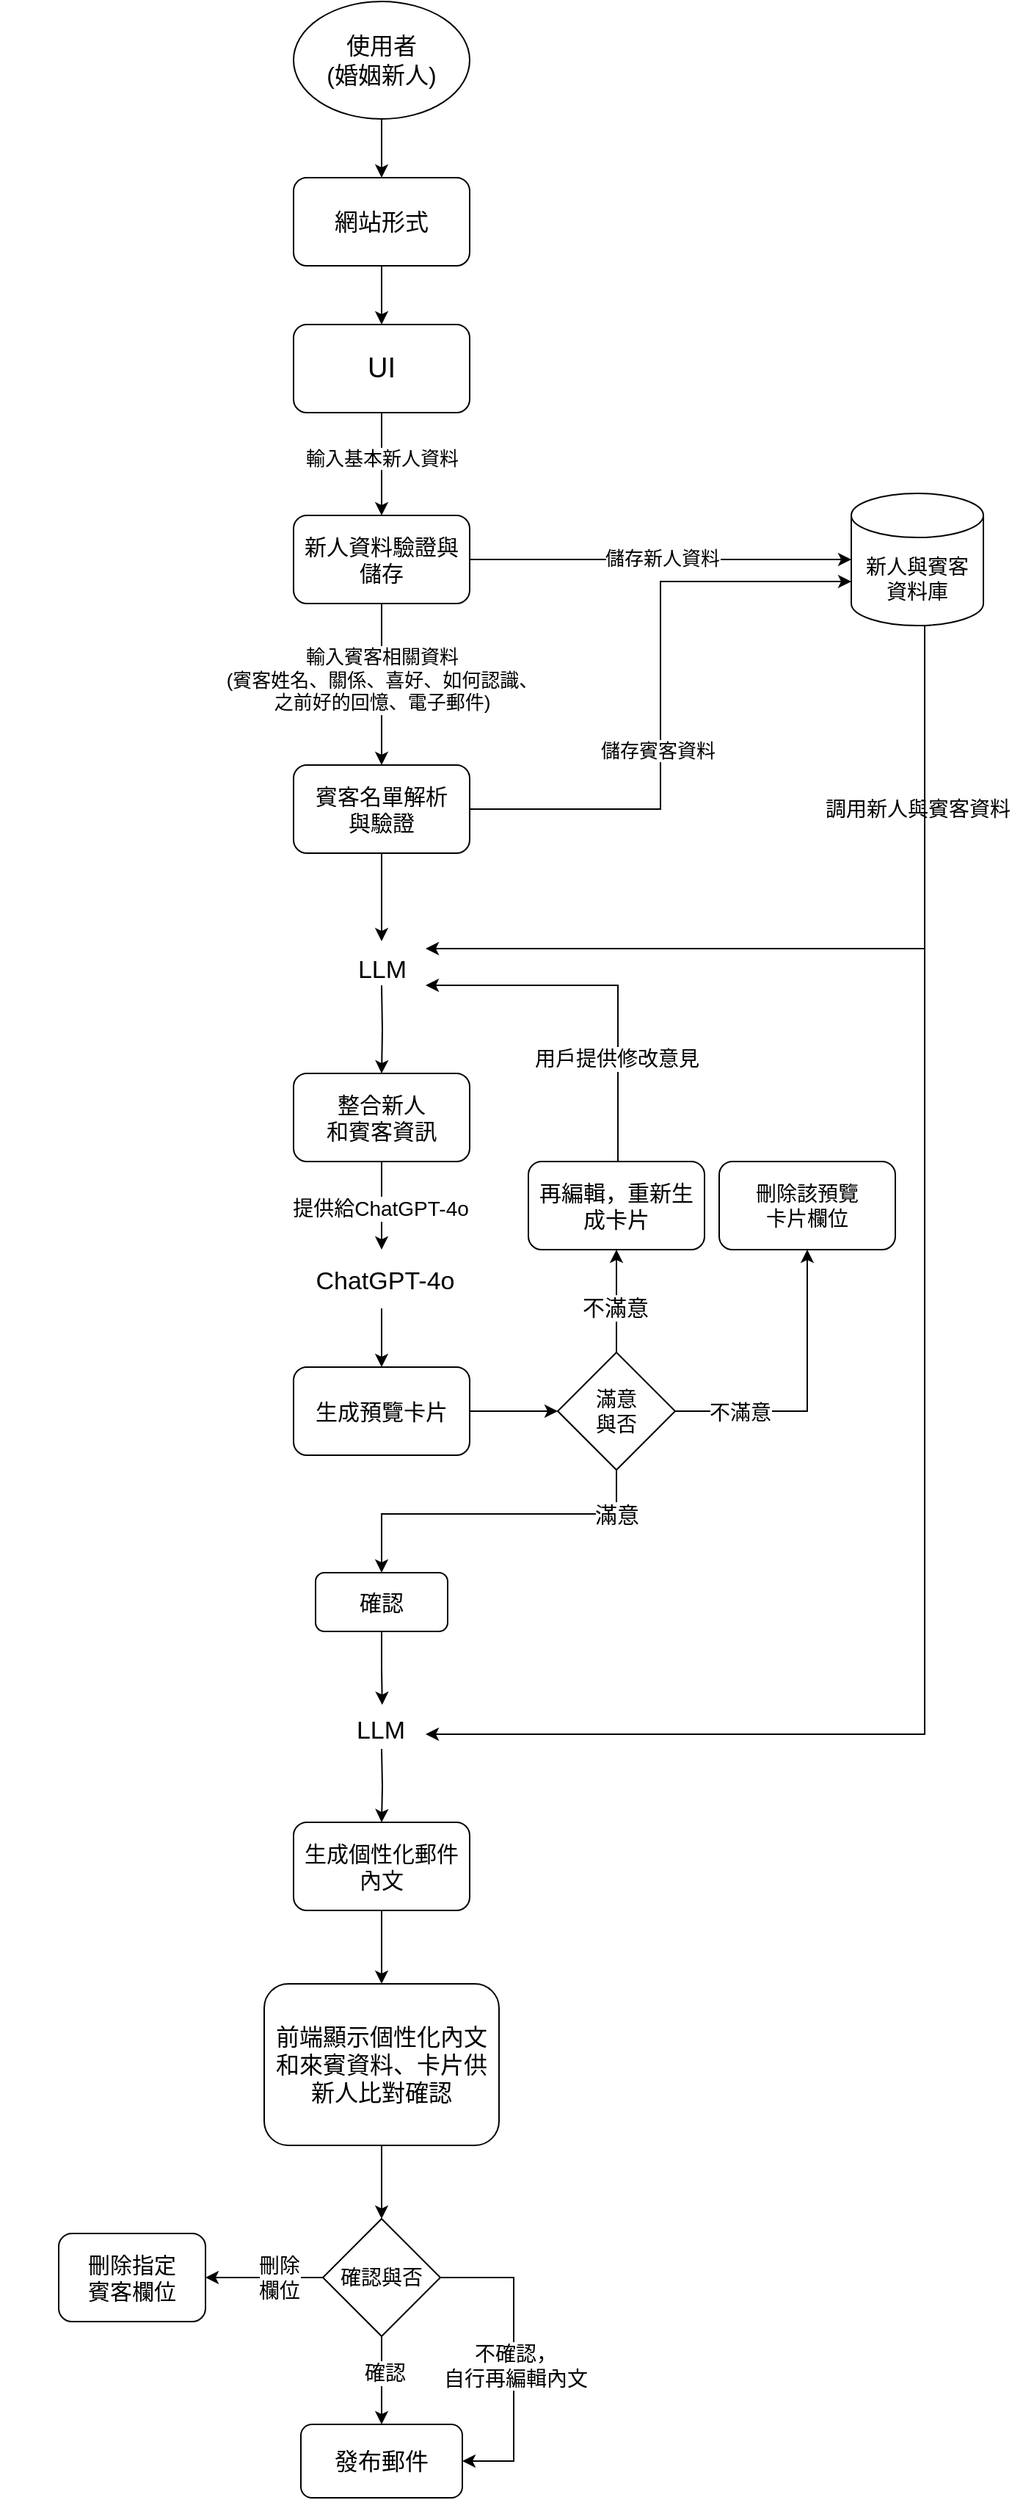 <mxfile version="24.7.17">
  <diagram name="第1頁" id="q_i-FiuycsIScG7VY103">
    <mxGraphModel dx="1036" dy="606" grid="1" gridSize="10" guides="1" tooltips="1" connect="1" arrows="1" fold="1" page="1" pageScale="1" pageWidth="827" pageHeight="1169" math="0" shadow="0">
      <root>
        <mxCell id="0" />
        <mxCell id="1" parent="0" />
        <mxCell id="hkdZcMtisLhz9Ig-_JKM-3" style="edgeStyle=orthogonalEdgeStyle;rounded=0;orthogonalLoop=1;jettySize=auto;html=1;exitX=0.5;exitY=1;exitDx=0;exitDy=0;entryX=0.5;entryY=0;entryDx=0;entryDy=0;" parent="1" source="hkdZcMtisLhz9Ig-_JKM-1" target="hkdZcMtisLhz9Ig-_JKM-2" edge="1">
          <mxGeometry relative="1" as="geometry" />
        </mxCell>
        <mxCell id="hkdZcMtisLhz9Ig-_JKM-1" value="使用者&lt;br style=&quot;font-size: 16px;&quot;&gt;(婚姻新人)" style="ellipse;whiteSpace=wrap;html=1;fontSize=16;" parent="1" vertex="1">
          <mxGeometry x="350" y="20" width="120" height="80" as="geometry" />
        </mxCell>
        <mxCell id="hkdZcMtisLhz9Ig-_JKM-5" style="edgeStyle=orthogonalEdgeStyle;rounded=0;orthogonalLoop=1;jettySize=auto;html=1;exitX=0.5;exitY=1;exitDx=0;exitDy=0;entryX=0.5;entryY=0;entryDx=0;entryDy=0;" parent="1" source="hkdZcMtisLhz9Ig-_JKM-2" target="hkdZcMtisLhz9Ig-_JKM-4" edge="1">
          <mxGeometry relative="1" as="geometry" />
        </mxCell>
        <mxCell id="hkdZcMtisLhz9Ig-_JKM-2" value="網站形式" style="rounded=1;whiteSpace=wrap;html=1;fontSize=16;" parent="1" vertex="1">
          <mxGeometry x="350" y="140" width="120" height="60" as="geometry" />
        </mxCell>
        <mxCell id="hkdZcMtisLhz9Ig-_JKM-7" style="edgeStyle=orthogonalEdgeStyle;rounded=0;orthogonalLoop=1;jettySize=auto;html=1;exitX=0.5;exitY=1;exitDx=0;exitDy=0;entryX=0.5;entryY=0;entryDx=0;entryDy=0;" parent="1" source="hkdZcMtisLhz9Ig-_JKM-4" target="hkdZcMtisLhz9Ig-_JKM-6" edge="1">
          <mxGeometry relative="1" as="geometry" />
        </mxCell>
        <mxCell id="hkdZcMtisLhz9Ig-_JKM-8" value="輸入基本新人資料" style="edgeLabel;html=1;align=center;verticalAlign=middle;resizable=0;points=[];fontSize=13;" parent="hkdZcMtisLhz9Ig-_JKM-7" vertex="1" connectable="0">
          <mxGeometry x="-0.504" y="2" relative="1" as="geometry">
            <mxPoint x="-2" y="13" as="offset" />
          </mxGeometry>
        </mxCell>
        <mxCell id="hkdZcMtisLhz9Ig-_JKM-4" value="UI" style="rounded=1;whiteSpace=wrap;html=1;fontSize=19;" parent="1" vertex="1">
          <mxGeometry x="350" y="240" width="120" height="60" as="geometry" />
        </mxCell>
        <mxCell id="hkdZcMtisLhz9Ig-_JKM-12" style="edgeStyle=orthogonalEdgeStyle;rounded=0;orthogonalLoop=1;jettySize=auto;html=1;exitX=0.5;exitY=1;exitDx=0;exitDy=0;entryX=0.5;entryY=0;entryDx=0;entryDy=0;" parent="1" source="hkdZcMtisLhz9Ig-_JKM-6" target="hkdZcMtisLhz9Ig-_JKM-11" edge="1">
          <mxGeometry relative="1" as="geometry" />
        </mxCell>
        <mxCell id="hkdZcMtisLhz9Ig-_JKM-6" value="新人資料驗證與儲存" style="rounded=1;whiteSpace=wrap;html=1;fontSize=15;" parent="1" vertex="1">
          <mxGeometry x="350" y="370" width="120" height="60" as="geometry" />
        </mxCell>
        <mxCell id="hkdZcMtisLhz9Ig-_JKM-20" style="edgeStyle=orthogonalEdgeStyle;rounded=0;orthogonalLoop=1;jettySize=auto;html=1;exitX=0.5;exitY=1;exitDx=0;exitDy=0;exitPerimeter=0;" parent="1" edge="1">
          <mxGeometry relative="1" as="geometry">
            <mxPoint x="440" y="665" as="targetPoint" />
            <mxPoint x="780" y="430" as="sourcePoint" />
            <Array as="points">
              <mxPoint x="780" y="665" />
            </Array>
          </mxGeometry>
        </mxCell>
        <mxCell id="hkdZcMtisLhz9Ig-_JKM-21" value="調用新人與賓客資料" style="edgeLabel;html=1;align=center;verticalAlign=middle;resizable=0;points=[];fontSize=14;" parent="hkdZcMtisLhz9Ig-_JKM-20" vertex="1" connectable="0">
          <mxGeometry x="0.632" relative="1" as="geometry">
            <mxPoint x="229" y="-95" as="offset" />
          </mxGeometry>
        </mxCell>
        <mxCell id="hkdZcMtisLhz9Ig-_JKM-47" style="edgeStyle=orthogonalEdgeStyle;rounded=0;orthogonalLoop=1;jettySize=auto;html=1;exitX=0.5;exitY=1;exitDx=0;exitDy=0;exitPerimeter=0;" parent="1" source="hkdZcMtisLhz9Ig-_JKM-9" edge="1">
          <mxGeometry relative="1" as="geometry">
            <mxPoint x="440" y="1200" as="targetPoint" />
            <mxPoint x="677.5" y="460" as="sourcePoint" />
            <Array as="points">
              <mxPoint x="780" y="445" />
              <mxPoint x="780" y="1200" />
            </Array>
          </mxGeometry>
        </mxCell>
        <mxCell id="hkdZcMtisLhz9Ig-_JKM-9" value="新人與賓客&lt;br&gt;資料庫" style="shape=cylinder3;whiteSpace=wrap;html=1;boundedLbl=1;backgroundOutline=1;size=15;fontSize=14;" parent="1" vertex="1">
          <mxGeometry x="730" y="355" width="90" height="90" as="geometry" />
        </mxCell>
        <mxCell id="hkdZcMtisLhz9Ig-_JKM-10" style="edgeStyle=orthogonalEdgeStyle;rounded=0;orthogonalLoop=1;jettySize=auto;html=1;entryX=0;entryY=0.5;entryDx=0;entryDy=0;entryPerimeter=0;" parent="1" source="hkdZcMtisLhz9Ig-_JKM-6" target="hkdZcMtisLhz9Ig-_JKM-9" edge="1">
          <mxGeometry relative="1" as="geometry" />
        </mxCell>
        <mxCell id="hkdZcMtisLhz9Ig-_JKM-15" value="儲存新人資料" style="edgeLabel;html=1;align=center;verticalAlign=middle;resizable=0;points=[];fontSize=13;" parent="hkdZcMtisLhz9Ig-_JKM-10" vertex="1" connectable="0">
          <mxGeometry x="0.002" y="1" relative="1" as="geometry">
            <mxPoint as="offset" />
          </mxGeometry>
        </mxCell>
        <mxCell id="hkdZcMtisLhz9Ig-_JKM-19" style="edgeStyle=orthogonalEdgeStyle;rounded=0;orthogonalLoop=1;jettySize=auto;html=1;" parent="1" source="hkdZcMtisLhz9Ig-_JKM-11" edge="1">
          <mxGeometry relative="1" as="geometry">
            <mxPoint x="410" y="660" as="targetPoint" />
          </mxGeometry>
        </mxCell>
        <mxCell id="hkdZcMtisLhz9Ig-_JKM-11" value="賓客名單解析&lt;br&gt;與驗證" style="rounded=1;whiteSpace=wrap;html=1;fontSize=15;" parent="1" vertex="1">
          <mxGeometry x="350" y="540" width="120" height="60" as="geometry" />
        </mxCell>
        <mxCell id="hkdZcMtisLhz9Ig-_JKM-13" value="輸入賓客相關資料&lt;br&gt;(賓客姓名、關係、喜好、如何認識、&lt;br&gt;之前好的回憶、電子郵件)" style="edgeLabel;html=1;align=center;verticalAlign=middle;resizable=0;points=[];fontSize=13;" parent="1" vertex="1" connectable="0">
          <mxGeometry x="413.0" y="479.997" as="geometry">
            <mxPoint x="-3" y="2" as="offset" />
          </mxGeometry>
        </mxCell>
        <mxCell id="hkdZcMtisLhz9Ig-_JKM-16" style="edgeStyle=orthogonalEdgeStyle;rounded=0;orthogonalLoop=1;jettySize=auto;html=1;exitX=1;exitY=0.5;exitDx=0;exitDy=0;entryX=0;entryY=0;entryDx=0;entryDy=60;entryPerimeter=0;" parent="1" source="hkdZcMtisLhz9Ig-_JKM-11" target="hkdZcMtisLhz9Ig-_JKM-9" edge="1">
          <mxGeometry relative="1" as="geometry" />
        </mxCell>
        <mxCell id="hkdZcMtisLhz9Ig-_JKM-17" value="&lt;font style=&quot;font-size: 13px;&quot;&gt;儲存賓客資料&lt;/font&gt;" style="edgeLabel;html=1;align=center;verticalAlign=middle;resizable=0;points=[];" parent="hkdZcMtisLhz9Ig-_JKM-16" vertex="1" connectable="0">
          <mxGeometry x="-0.181" y="2" relative="1" as="geometry">
            <mxPoint as="offset" />
          </mxGeometry>
        </mxCell>
        <mxCell id="hkdZcMtisLhz9Ig-_JKM-18" value="&lt;font style=&quot;font-size: 17px;&quot;&gt;LLM&lt;/font&gt;" style="edgeLabel;html=1;align=center;verticalAlign=middle;resizable=0;points=[];fontSize=17;" parent="1" vertex="1" connectable="0">
          <mxGeometry x="410" y="679.998" as="geometry" />
        </mxCell>
        <mxCell id="hkdZcMtisLhz9Ig-_JKM-25" style="edgeStyle=orthogonalEdgeStyle;rounded=0;orthogonalLoop=1;jettySize=auto;html=1;exitX=0.5;exitY=1;exitDx=0;exitDy=0;" parent="1" source="hkdZcMtisLhz9Ig-_JKM-22" edge="1">
          <mxGeometry relative="1" as="geometry">
            <mxPoint x="410" y="870" as="targetPoint" />
          </mxGeometry>
        </mxCell>
        <mxCell id="hkdZcMtisLhz9Ig-_JKM-26" value="&lt;font style=&quot;font-size: 14px;&quot;&gt;提供給ChatGPT-4o&lt;/font&gt;" style="edgeLabel;html=1;align=center;verticalAlign=middle;resizable=0;points=[];" parent="hkdZcMtisLhz9Ig-_JKM-25" vertex="1" connectable="0">
          <mxGeometry x="-0.014" y="-1" relative="1" as="geometry">
            <mxPoint x="-1" y="1" as="offset" />
          </mxGeometry>
        </mxCell>
        <mxCell id="hkdZcMtisLhz9Ig-_JKM-22" value="整合新人&lt;br&gt;和賓客資訊" style="rounded=1;whiteSpace=wrap;html=1;fontSize=15;" parent="1" vertex="1">
          <mxGeometry x="350" y="750" width="120" height="60" as="geometry" />
        </mxCell>
        <mxCell id="hkdZcMtisLhz9Ig-_JKM-23" style="edgeStyle=orthogonalEdgeStyle;rounded=0;orthogonalLoop=1;jettySize=auto;html=1;entryX=0.5;entryY=0;entryDx=0;entryDy=0;" parent="1" target="hkdZcMtisLhz9Ig-_JKM-22" edge="1">
          <mxGeometry relative="1" as="geometry">
            <mxPoint x="420" y="670" as="targetPoint" />
            <mxPoint x="410" y="690" as="sourcePoint" />
          </mxGeometry>
        </mxCell>
        <mxCell id="hkdZcMtisLhz9Ig-_JKM-24" value="ChatGPT-4o" style="edgeLabel;html=1;align=center;verticalAlign=middle;resizable=0;points=[];fontSize=17;" parent="1" vertex="1" connectable="0">
          <mxGeometry x="410" y="879.998" as="geometry">
            <mxPoint x="2" y="12" as="offset" />
          </mxGeometry>
        </mxCell>
        <mxCell id="hkdZcMtisLhz9Ig-_JKM-29" value="" style="endArrow=classic;html=1;rounded=0;entryX=0.5;entryY=0;entryDx=0;entryDy=0;" parent="1" target="hkdZcMtisLhz9Ig-_JKM-30" edge="1">
          <mxGeometry width="50" height="50" relative="1" as="geometry">
            <mxPoint x="410" y="910" as="sourcePoint" />
            <mxPoint x="410" y="940" as="targetPoint" />
          </mxGeometry>
        </mxCell>
        <mxCell id="hkdZcMtisLhz9Ig-_JKM-33" style="edgeStyle=orthogonalEdgeStyle;rounded=0;orthogonalLoop=1;jettySize=auto;html=1;entryX=0;entryY=0.5;entryDx=0;entryDy=0;" parent="1" source="hkdZcMtisLhz9Ig-_JKM-30" target="hkdZcMtisLhz9Ig-_JKM-32" edge="1">
          <mxGeometry relative="1" as="geometry" />
        </mxCell>
        <mxCell id="hkdZcMtisLhz9Ig-_JKM-30" value="生成預覽卡片" style="rounded=1;whiteSpace=wrap;html=1;fontSize=15;" parent="1" vertex="1">
          <mxGeometry x="350" y="950" width="120" height="60" as="geometry" />
        </mxCell>
        <mxCell id="hkdZcMtisLhz9Ig-_JKM-36" value="" style="edgeStyle=orthogonalEdgeStyle;rounded=0;orthogonalLoop=1;jettySize=auto;html=1;entryX=0.5;entryY=1;entryDx=0;entryDy=0;" parent="1" source="hkdZcMtisLhz9Ig-_JKM-32" target="hkdZcMtisLhz9Ig-_JKM-37" edge="1">
          <mxGeometry relative="1" as="geometry">
            <mxPoint x="569.941" y="910" as="targetPoint" />
          </mxGeometry>
        </mxCell>
        <mxCell id="hkdZcMtisLhz9Ig-_JKM-41" value="&lt;font style=&quot;font-size: 15px;&quot;&gt;不滿意&lt;/font&gt;" style="edgeLabel;html=1;align=center;verticalAlign=middle;resizable=0;points=[];" parent="hkdZcMtisLhz9Ig-_JKM-36" vertex="1" connectable="0">
          <mxGeometry x="-0.094" y="1" relative="1" as="geometry">
            <mxPoint as="offset" />
          </mxGeometry>
        </mxCell>
        <mxCell id="hkdZcMtisLhz9Ig-_JKM-43" value="" style="edgeStyle=orthogonalEdgeStyle;rounded=0;orthogonalLoop=1;jettySize=auto;html=1;" parent="1" source="hkdZcMtisLhz9Ig-_JKM-32" target="hkdZcMtisLhz9Ig-_JKM-42" edge="1">
          <mxGeometry relative="1" as="geometry">
            <Array as="points">
              <mxPoint x="570" y="1050" />
              <mxPoint x="410" y="1050" />
            </Array>
          </mxGeometry>
        </mxCell>
        <mxCell id="hkdZcMtisLhz9Ig-_JKM-44" value="&lt;font style=&quot;font-size: 15px;&quot;&gt;滿意&lt;/font&gt;" style="edgeLabel;html=1;align=center;verticalAlign=middle;resizable=0;points=[];" parent="hkdZcMtisLhz9Ig-_JKM-43" vertex="1" connectable="0">
          <mxGeometry x="-0.163" y="-1" relative="1" as="geometry">
            <mxPoint x="66" y="1" as="offset" />
          </mxGeometry>
        </mxCell>
        <mxCell id="qrtApSuX-HS33oVbi5O9-2" value="" style="edgeStyle=orthogonalEdgeStyle;rounded=0;orthogonalLoop=1;jettySize=auto;html=1;" edge="1" parent="1" source="hkdZcMtisLhz9Ig-_JKM-32" target="qrtApSuX-HS33oVbi5O9-1">
          <mxGeometry relative="1" as="geometry" />
        </mxCell>
        <mxCell id="qrtApSuX-HS33oVbi5O9-3" value="&lt;font style=&quot;font-size: 14px;&quot;&gt;不滿意&lt;/font&gt;" style="edgeLabel;html=1;align=center;verticalAlign=middle;resizable=0;points=[];" vertex="1" connectable="0" parent="qrtApSuX-HS33oVbi5O9-2">
          <mxGeometry x="-0.564" y="-1" relative="1" as="geometry">
            <mxPoint as="offset" />
          </mxGeometry>
        </mxCell>
        <mxCell id="hkdZcMtisLhz9Ig-_JKM-32" value="&lt;font style=&quot;font-size: 14px;&quot;&gt;滿意&lt;br&gt;與否&lt;/font&gt;" style="rhombus;whiteSpace=wrap;html=1;" parent="1" vertex="1">
          <mxGeometry x="530" y="940" width="80" height="80" as="geometry" />
        </mxCell>
        <mxCell id="hkdZcMtisLhz9Ig-_JKM-39" style="edgeStyle=orthogonalEdgeStyle;rounded=0;orthogonalLoop=1;jettySize=auto;html=1;" parent="1" source="hkdZcMtisLhz9Ig-_JKM-37" edge="1">
          <mxGeometry relative="1" as="geometry">
            <mxPoint x="440" y="690" as="targetPoint" />
            <Array as="points">
              <mxPoint x="571" y="690" />
            </Array>
          </mxGeometry>
        </mxCell>
        <mxCell id="hkdZcMtisLhz9Ig-_JKM-40" value="&lt;font style=&quot;font-size: 14px;&quot;&gt;用戶提供修改意見&lt;/font&gt;" style="edgeLabel;html=1;align=center;verticalAlign=middle;resizable=0;points=[];" parent="hkdZcMtisLhz9Ig-_JKM-39" vertex="1" connectable="0">
          <mxGeometry x="-0.316" y="-2" relative="1" as="geometry">
            <mxPoint x="-3" y="16" as="offset" />
          </mxGeometry>
        </mxCell>
        <mxCell id="hkdZcMtisLhz9Ig-_JKM-37" value="再編輯，重新生成卡片" style="rounded=1;whiteSpace=wrap;html=1;fontSize=15;" parent="1" vertex="1">
          <mxGeometry x="510" y="810" width="120" height="60" as="geometry" />
        </mxCell>
        <mxCell id="hkdZcMtisLhz9Ig-_JKM-46" style="edgeStyle=orthogonalEdgeStyle;rounded=0;orthogonalLoop=1;jettySize=auto;html=1;exitX=0.5;exitY=1;exitDx=0;exitDy=0;" parent="1" source="hkdZcMtisLhz9Ig-_JKM-42" edge="1">
          <mxGeometry relative="1" as="geometry">
            <mxPoint x="410.412" y="1180" as="targetPoint" />
          </mxGeometry>
        </mxCell>
        <mxCell id="hkdZcMtisLhz9Ig-_JKM-42" value="&lt;font style=&quot;font-size: 15px;&quot;&gt;確認&lt;/font&gt;" style="rounded=1;whiteSpace=wrap;html=1;" parent="1" vertex="1">
          <mxGeometry x="365" y="1090" width="90" height="40" as="geometry" />
        </mxCell>
        <mxCell id="hkdZcMtisLhz9Ig-_JKM-45" value="&lt;font style=&quot;font-size: 17px;&quot;&gt;LLM&lt;/font&gt;" style="edgeLabel;html=1;align=center;verticalAlign=middle;resizable=0;points=[];fontSize=17;" parent="1" vertex="1" connectable="0">
          <mxGeometry x="150" y="869.998" as="geometry">
            <mxPoint x="259" y="328" as="offset" />
          </mxGeometry>
        </mxCell>
        <mxCell id="hkdZcMtisLhz9Ig-_JKM-51" style="edgeStyle=orthogonalEdgeStyle;rounded=0;orthogonalLoop=1;jettySize=auto;html=1;exitX=0.5;exitY=1;exitDx=0;exitDy=0;" parent="1" source="hkdZcMtisLhz9Ig-_JKM-48" target="hkdZcMtisLhz9Ig-_JKM-50" edge="1">
          <mxGeometry relative="1" as="geometry" />
        </mxCell>
        <mxCell id="hkdZcMtisLhz9Ig-_JKM-48" value="生成個性化郵件內文" style="rounded=1;whiteSpace=wrap;html=1;fontSize=15;" parent="1" vertex="1">
          <mxGeometry x="350" y="1260" width="120" height="60" as="geometry" />
        </mxCell>
        <mxCell id="hkdZcMtisLhz9Ig-_JKM-49" style="edgeStyle=orthogonalEdgeStyle;rounded=0;orthogonalLoop=1;jettySize=auto;html=1;entryX=0.5;entryY=0;entryDx=0;entryDy=0;" parent="1" target="hkdZcMtisLhz9Ig-_JKM-48" edge="1">
          <mxGeometry relative="1" as="geometry">
            <mxPoint x="420.412" y="1190" as="targetPoint" />
            <mxPoint x="410" y="1210" as="sourcePoint" />
          </mxGeometry>
        </mxCell>
        <mxCell id="hkdZcMtisLhz9Ig-_JKM-53" style="edgeStyle=orthogonalEdgeStyle;rounded=0;orthogonalLoop=1;jettySize=auto;html=1;exitX=0.5;exitY=1;exitDx=0;exitDy=0;entryX=0.5;entryY=0;entryDx=0;entryDy=0;" parent="1" source="hkdZcMtisLhz9Ig-_JKM-50" target="hkdZcMtisLhz9Ig-_JKM-52" edge="1">
          <mxGeometry relative="1" as="geometry" />
        </mxCell>
        <mxCell id="hkdZcMtisLhz9Ig-_JKM-50" value="前端顯示個性化內文和來賓資料、卡片供新人比對確認" style="rounded=1;whiteSpace=wrap;html=1;fontSize=16;" parent="1" vertex="1">
          <mxGeometry x="330" y="1370" width="160" height="110" as="geometry" />
        </mxCell>
        <mxCell id="hkdZcMtisLhz9Ig-_JKM-54" style="edgeStyle=orthogonalEdgeStyle;rounded=0;orthogonalLoop=1;jettySize=auto;html=1;exitX=0.5;exitY=1;exitDx=0;exitDy=0;entryX=0.5;entryY=0;entryDx=0;entryDy=0;" parent="1" source="hkdZcMtisLhz9Ig-_JKM-52" target="hkdZcMtisLhz9Ig-_JKM-55" edge="1">
          <mxGeometry relative="1" as="geometry">
            <mxPoint x="410.412" y="1690" as="targetPoint" />
          </mxGeometry>
        </mxCell>
        <mxCell id="hkdZcMtisLhz9Ig-_JKM-56" value="&lt;font style=&quot;font-size: 14px;&quot;&gt;確認&lt;/font&gt;" style="edgeLabel;html=1;align=center;verticalAlign=middle;resizable=0;points=[];" parent="hkdZcMtisLhz9Ig-_JKM-54" vertex="1" connectable="0">
          <mxGeometry x="-0.167" y="2" relative="1" as="geometry">
            <mxPoint as="offset" />
          </mxGeometry>
        </mxCell>
        <mxCell id="hkdZcMtisLhz9Ig-_JKM-57" style="edgeStyle=orthogonalEdgeStyle;rounded=0;orthogonalLoop=1;jettySize=auto;html=1;exitX=1;exitY=0.5;exitDx=0;exitDy=0;entryX=1;entryY=0.5;entryDx=0;entryDy=0;" parent="1" source="hkdZcMtisLhz9Ig-_JKM-52" target="hkdZcMtisLhz9Ig-_JKM-55" edge="1">
          <mxGeometry relative="1" as="geometry">
            <mxPoint x="510" y="1690" as="targetPoint" />
            <Array as="points">
              <mxPoint x="500" y="1570" />
              <mxPoint x="500" y="1695" />
            </Array>
          </mxGeometry>
        </mxCell>
        <mxCell id="hkdZcMtisLhz9Ig-_JKM-58" value="&lt;font style=&quot;font-size: 14px;&quot;&gt;不確認，&lt;br&gt;自行再編輯內文&lt;/font&gt;" style="edgeLabel;html=1;align=center;verticalAlign=middle;resizable=0;points=[];fontSize=14;" parent="hkdZcMtisLhz9Ig-_JKM-57" vertex="1" connectable="0">
          <mxGeometry x="-0.069" y="1" relative="1" as="geometry">
            <mxPoint y="12" as="offset" />
          </mxGeometry>
        </mxCell>
        <mxCell id="hkdZcMtisLhz9Ig-_JKM-60" value="" style="edgeStyle=orthogonalEdgeStyle;rounded=0;orthogonalLoop=1;jettySize=auto;html=1;" parent="1" source="hkdZcMtisLhz9Ig-_JKM-52" target="hkdZcMtisLhz9Ig-_JKM-59" edge="1">
          <mxGeometry relative="1" as="geometry" />
        </mxCell>
        <mxCell id="hkdZcMtisLhz9Ig-_JKM-61" value="刪除&lt;br style=&quot;font-size: 14px;&quot;&gt;欄位" style="edgeLabel;html=1;align=center;verticalAlign=middle;resizable=0;points=[];fontSize=14;" parent="hkdZcMtisLhz9Ig-_JKM-60" vertex="1" connectable="0">
          <mxGeometry x="0.045" y="2" relative="1" as="geometry">
            <mxPoint x="12" y="-2" as="offset" />
          </mxGeometry>
        </mxCell>
        <mxCell id="hkdZcMtisLhz9Ig-_JKM-52" value="&lt;span style=&quot;font-size: 14px;&quot;&gt;確認與否&lt;/span&gt;" style="rhombus;whiteSpace=wrap;html=1;" parent="1" vertex="1">
          <mxGeometry x="370" y="1530" width="80" height="80" as="geometry" />
        </mxCell>
        <mxCell id="hkdZcMtisLhz9Ig-_JKM-55" value="發布郵件" style="rounded=1;whiteSpace=wrap;html=1;fontSize=16;" parent="1" vertex="1">
          <mxGeometry x="355" y="1670" width="110" height="50" as="geometry" />
        </mxCell>
        <mxCell id="hkdZcMtisLhz9Ig-_JKM-59" value="&lt;font style=&quot;font-size: 15px;&quot;&gt;刪除指定&lt;br&gt;賓客欄位&lt;/font&gt;" style="rounded=1;whiteSpace=wrap;html=1;" parent="1" vertex="1">
          <mxGeometry x="190" y="1540" width="100" height="60" as="geometry" />
        </mxCell>
        <mxCell id="qrtApSuX-HS33oVbi5O9-1" value="&lt;font style=&quot;font-size: 14px;&quot;&gt;刪除該預覽&lt;br style=&quot;font-size: 14px;&quot;&gt;卡片欄位&lt;/font&gt;" style="rounded=1;whiteSpace=wrap;html=1;fontSize=14;" vertex="1" parent="1">
          <mxGeometry x="640" y="810" width="120" height="60" as="geometry" />
        </mxCell>
      </root>
    </mxGraphModel>
  </diagram>
</mxfile>
